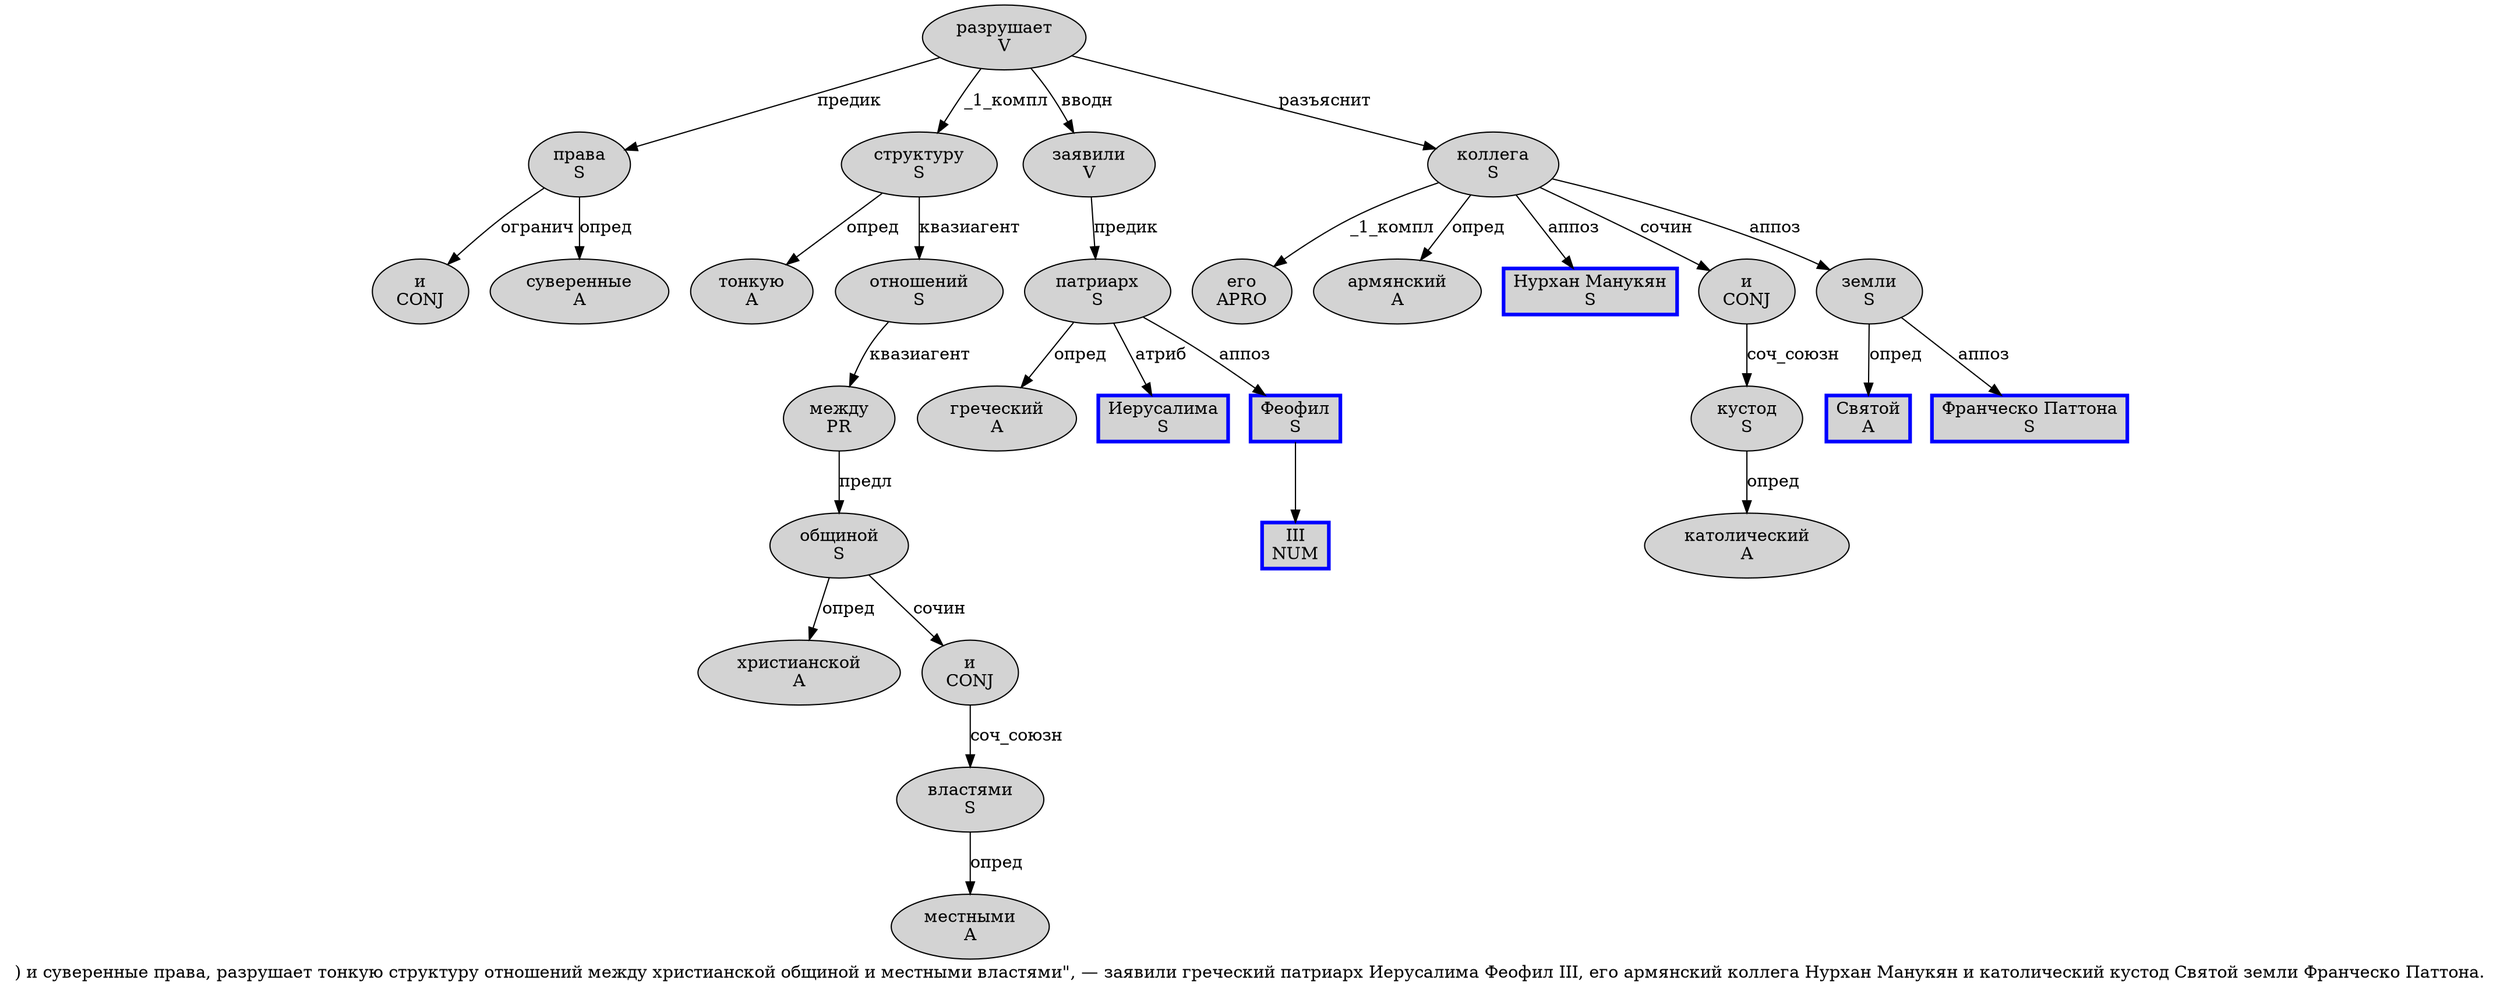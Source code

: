 digraph SENTENCE_17 {
	graph [label=") и суверенные права, разрушает тонкую структуру отношений между христианской общиной и местными властями\", — заявили греческий патриарх Иерусалима Феофил III, его армянский коллега Нурхан Манукян и католический кустод Святой земли Франческо Паттона."]
	node [style=filled]
		1 [label="и
CONJ" color="" fillcolor=lightgray penwidth=1 shape=ellipse]
		2 [label="суверенные
A" color="" fillcolor=lightgray penwidth=1 shape=ellipse]
		3 [label="права
S" color="" fillcolor=lightgray penwidth=1 shape=ellipse]
		5 [label="разрушает
V" color="" fillcolor=lightgray penwidth=1 shape=ellipse]
		6 [label="тонкую
A" color="" fillcolor=lightgray penwidth=1 shape=ellipse]
		7 [label="структуру
S" color="" fillcolor=lightgray penwidth=1 shape=ellipse]
		8 [label="отношений
S" color="" fillcolor=lightgray penwidth=1 shape=ellipse]
		9 [label="между
PR" color="" fillcolor=lightgray penwidth=1 shape=ellipse]
		10 [label="христианской
A" color="" fillcolor=lightgray penwidth=1 shape=ellipse]
		11 [label="общиной
S" color="" fillcolor=lightgray penwidth=1 shape=ellipse]
		12 [label="и
CONJ" color="" fillcolor=lightgray penwidth=1 shape=ellipse]
		13 [label="местными
A" color="" fillcolor=lightgray penwidth=1 shape=ellipse]
		14 [label="властями
S" color="" fillcolor=lightgray penwidth=1 shape=ellipse]
		18 [label="заявили
V" color="" fillcolor=lightgray penwidth=1 shape=ellipse]
		19 [label="греческий
A" color="" fillcolor=lightgray penwidth=1 shape=ellipse]
		20 [label="патриарх
S" color="" fillcolor=lightgray penwidth=1 shape=ellipse]
		21 [label="Иерусалима
S" color=blue fillcolor=lightgray penwidth=3 shape=box]
		22 [label="Феофил
S" color=blue fillcolor=lightgray penwidth=3 shape=box]
		23 [label="III
NUM" color=blue fillcolor=lightgray penwidth=3 shape=box]
		25 [label="его
APRO" color="" fillcolor=lightgray penwidth=1 shape=ellipse]
		26 [label="армянский
A" color="" fillcolor=lightgray penwidth=1 shape=ellipse]
		27 [label="коллега
S" color="" fillcolor=lightgray penwidth=1 shape=ellipse]
		28 [label="Нурхан Манукян
S" color=blue fillcolor=lightgray penwidth=3 shape=box]
		29 [label="и
CONJ" color="" fillcolor=lightgray penwidth=1 shape=ellipse]
		30 [label="католический
A" color="" fillcolor=lightgray penwidth=1 shape=ellipse]
		31 [label="кустод
S" color="" fillcolor=lightgray penwidth=1 shape=ellipse]
		32 [label="Святой
A" color=blue fillcolor=lightgray penwidth=3 shape=box]
		33 [label="земли
S" color="" fillcolor=lightgray penwidth=1 shape=ellipse]
		34 [label="Франческо Паттона
S" color=blue fillcolor=lightgray penwidth=3 shape=box]
			29 -> 31 [label="соч_союзн"]
			18 -> 20 [label="предик"]
			5 -> 3 [label="предик"]
			5 -> 7 [label="_1_компл"]
			5 -> 18 [label="вводн"]
			5 -> 27 [label="разъяснит"]
			8 -> 9 [label="квазиагент"]
			20 -> 19 [label="опред"]
			20 -> 21 [label="атриб"]
			20 -> 22 [label="аппоз"]
			3 -> 1 [label="огранич"]
			3 -> 2 [label="опред"]
			31 -> 30 [label="опред"]
			22 -> 23
			9 -> 11 [label="предл"]
			7 -> 6 [label="опред"]
			7 -> 8 [label="квазиагент"]
			14 -> 13 [label="опред"]
			27 -> 25 [label="_1_компл"]
			27 -> 26 [label="опред"]
			27 -> 28 [label="аппоз"]
			27 -> 29 [label="сочин"]
			27 -> 33 [label="аппоз"]
			33 -> 32 [label="опред"]
			33 -> 34 [label="аппоз"]
			12 -> 14 [label="соч_союзн"]
			11 -> 10 [label="опред"]
			11 -> 12 [label="сочин"]
}